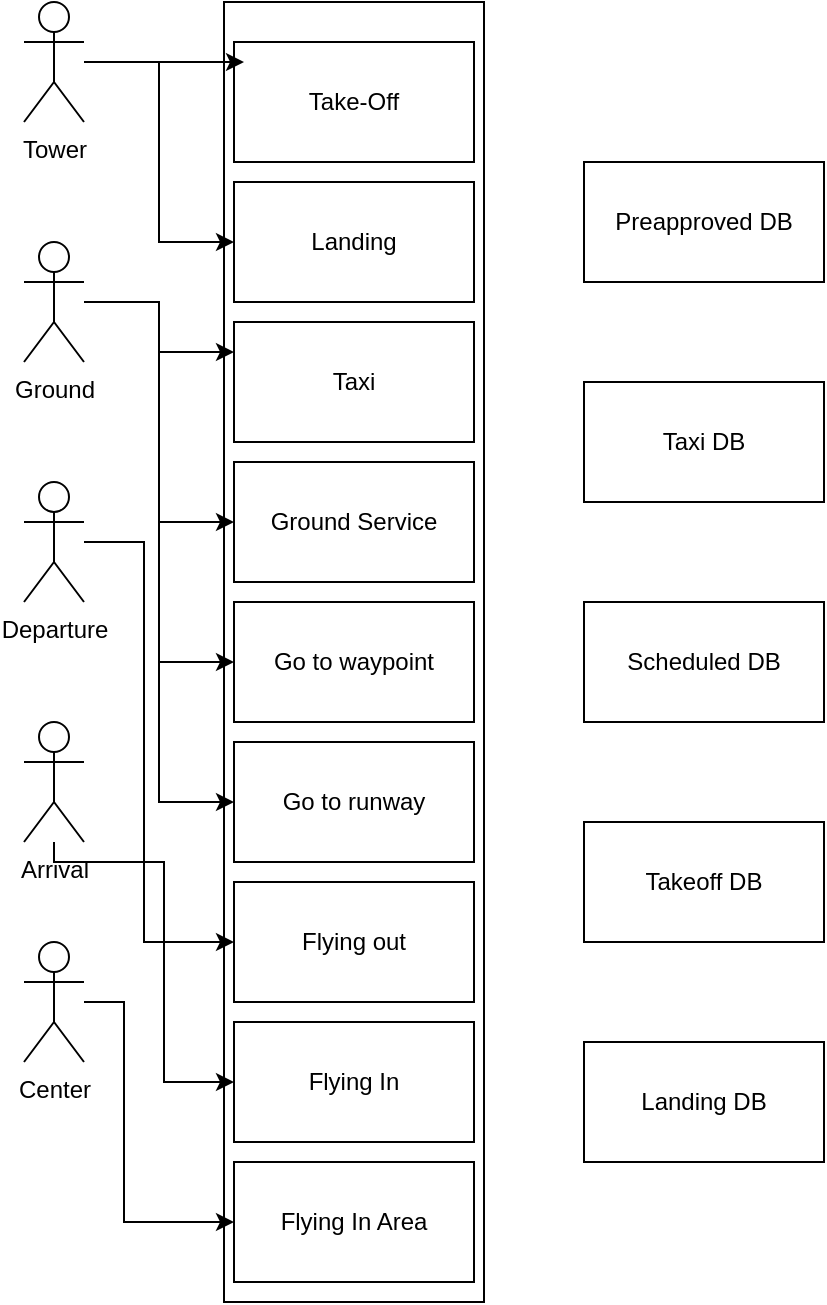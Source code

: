 <mxfile version="24.7.16">
  <diagram name="Page-1" id="fdjGdXvAsjczHKYtK1LA">
    <mxGraphModel dx="1128" dy="651" grid="1" gridSize="10" guides="1" tooltips="1" connect="1" arrows="1" fold="1" page="1" pageScale="1" pageWidth="850" pageHeight="1100" math="0" shadow="0">
      <root>
        <mxCell id="0" />
        <mxCell id="1" parent="0" />
        <mxCell id="RQVmKpM9DnEWpApq8nHl-6" value="" style="whiteSpace=wrap;html=1;movable=1;resizable=1;rotatable=1;deletable=1;editable=1;locked=0;connectable=1;" vertex="1" parent="1">
          <mxGeometry x="340" y="130" width="130" height="650" as="geometry" />
        </mxCell>
        <mxCell id="RQVmKpM9DnEWpApq8nHl-12" value="Take-Off" style="rounded=0;whiteSpace=wrap;html=1;movable=1;resizable=1;rotatable=1;deletable=1;editable=1;locked=0;connectable=1;" vertex="1" parent="1">
          <mxGeometry x="345" y="150" width="120" height="60" as="geometry" />
        </mxCell>
        <mxCell id="RQVmKpM9DnEWpApq8nHl-13" value="Landing" style="rounded=0;whiteSpace=wrap;html=1;movable=1;resizable=1;rotatable=1;deletable=1;editable=1;locked=0;connectable=1;" vertex="1" parent="1">
          <mxGeometry x="345" y="220" width="120" height="60" as="geometry" />
        </mxCell>
        <mxCell id="RQVmKpM9DnEWpApq8nHl-14" value="Taxi" style="rounded=0;whiteSpace=wrap;html=1;movable=1;resizable=1;rotatable=1;deletable=1;editable=1;locked=0;connectable=1;" vertex="1" parent="1">
          <mxGeometry x="345" y="290" width="120" height="60" as="geometry" />
        </mxCell>
        <mxCell id="RQVmKpM9DnEWpApq8nHl-15" value="Ground&amp;nbsp;&lt;span style=&quot;background-color: initial;&quot;&gt;Service&lt;/span&gt;" style="rounded=0;whiteSpace=wrap;html=1;movable=1;resizable=1;rotatable=1;deletable=1;editable=1;locked=0;connectable=1;" vertex="1" parent="1">
          <mxGeometry x="345" y="360" width="120" height="60" as="geometry" />
        </mxCell>
        <mxCell id="RQVmKpM9DnEWpApq8nHl-16" value="Go to waypoint" style="rounded=0;whiteSpace=wrap;html=1;movable=1;resizable=1;rotatable=1;deletable=1;editable=1;locked=0;connectable=1;" vertex="1" parent="1">
          <mxGeometry x="345" y="430" width="120" height="60" as="geometry" />
        </mxCell>
        <mxCell id="RQVmKpM9DnEWpApq8nHl-17" value="Go to runway" style="rounded=0;whiteSpace=wrap;html=1;movable=1;resizable=1;rotatable=1;deletable=1;editable=1;locked=0;connectable=1;" vertex="1" parent="1">
          <mxGeometry x="345" y="500" width="120" height="60" as="geometry" />
        </mxCell>
        <mxCell id="RQVmKpM9DnEWpApq8nHl-18" value="Flying&lt;span style=&quot;background-color: initial;&quot;&gt;&amp;nbsp;out&lt;/span&gt;" style="rounded=0;whiteSpace=wrap;html=1;movable=1;resizable=1;rotatable=1;deletable=1;editable=1;locked=0;connectable=1;" vertex="1" parent="1">
          <mxGeometry x="345" y="570" width="120" height="60" as="geometry" />
        </mxCell>
        <mxCell id="RQVmKpM9DnEWpApq8nHl-19" value="Flying In" style="rounded=0;whiteSpace=wrap;html=1;movable=1;resizable=1;rotatable=1;deletable=1;editable=1;locked=0;connectable=1;" vertex="1" parent="1">
          <mxGeometry x="345" y="640" width="120" height="60" as="geometry" />
        </mxCell>
        <mxCell id="RQVmKpM9DnEWpApq8nHl-20" value="Flying In Area" style="rounded=0;whiteSpace=wrap;html=1;movable=1;resizable=1;rotatable=1;deletable=1;editable=1;locked=0;connectable=1;" vertex="1" parent="1">
          <mxGeometry x="345" y="710" width="120" height="60" as="geometry" />
        </mxCell>
        <mxCell id="RQVmKpM9DnEWpApq8nHl-22" style="edgeStyle=orthogonalEdgeStyle;rounded=0;orthogonalLoop=1;jettySize=auto;html=1;" edge="1" parent="1" source="RQVmKpM9DnEWpApq8nHl-1">
          <mxGeometry relative="1" as="geometry">
            <mxPoint x="350" y="160" as="targetPoint" />
          </mxGeometry>
        </mxCell>
        <mxCell id="RQVmKpM9DnEWpApq8nHl-1" value="Tower&lt;div&gt;&lt;br&gt;&lt;/div&gt;" style="shape=umlActor;verticalLabelPosition=bottom;verticalAlign=top;html=1;outlineConnect=0;" vertex="1" parent="1">
          <mxGeometry x="240" y="130" width="30" height="60" as="geometry" />
        </mxCell>
        <mxCell id="RQVmKpM9DnEWpApq8nHl-24" style="edgeStyle=orthogonalEdgeStyle;rounded=0;orthogonalLoop=1;jettySize=auto;html=1;entryX=0;entryY=0.25;entryDx=0;entryDy=0;" edge="1" parent="1" source="RQVmKpM9DnEWpApq8nHl-2" target="RQVmKpM9DnEWpApq8nHl-14">
          <mxGeometry relative="1" as="geometry" />
        </mxCell>
        <mxCell id="RQVmKpM9DnEWpApq8nHl-29" style="edgeStyle=orthogonalEdgeStyle;rounded=0;orthogonalLoop=1;jettySize=auto;html=1;entryX=0;entryY=0.5;entryDx=0;entryDy=0;" edge="1" parent="1" source="RQVmKpM9DnEWpApq8nHl-2" target="RQVmKpM9DnEWpApq8nHl-15">
          <mxGeometry relative="1" as="geometry" />
        </mxCell>
        <mxCell id="RQVmKpM9DnEWpApq8nHl-30" style="edgeStyle=orthogonalEdgeStyle;rounded=0;orthogonalLoop=1;jettySize=auto;html=1;entryX=0;entryY=0.5;entryDx=0;entryDy=0;" edge="1" parent="1" source="RQVmKpM9DnEWpApq8nHl-2" target="RQVmKpM9DnEWpApq8nHl-16">
          <mxGeometry relative="1" as="geometry" />
        </mxCell>
        <mxCell id="RQVmKpM9DnEWpApq8nHl-31" style="edgeStyle=orthogonalEdgeStyle;rounded=0;orthogonalLoop=1;jettySize=auto;html=1;entryX=0;entryY=0.5;entryDx=0;entryDy=0;" edge="1" parent="1" source="RQVmKpM9DnEWpApq8nHl-2" target="RQVmKpM9DnEWpApq8nHl-17">
          <mxGeometry relative="1" as="geometry" />
        </mxCell>
        <mxCell id="RQVmKpM9DnEWpApq8nHl-2" value="Ground&lt;div&gt;&lt;br&gt;&lt;/div&gt;" style="shape=umlActor;verticalLabelPosition=bottom;verticalAlign=top;html=1;outlineConnect=0;" vertex="1" parent="1">
          <mxGeometry x="240" y="250" width="30" height="60" as="geometry" />
        </mxCell>
        <mxCell id="RQVmKpM9DnEWpApq8nHl-26" style="edgeStyle=orthogonalEdgeStyle;rounded=0;orthogonalLoop=1;jettySize=auto;html=1;entryX=0;entryY=0.5;entryDx=0;entryDy=0;" edge="1" parent="1" source="RQVmKpM9DnEWpApq8nHl-3" target="RQVmKpM9DnEWpApq8nHl-20">
          <mxGeometry relative="1" as="geometry">
            <Array as="points">
              <mxPoint x="290" y="630" />
              <mxPoint x="290" y="740" />
            </Array>
          </mxGeometry>
        </mxCell>
        <mxCell id="RQVmKpM9DnEWpApq8nHl-3" value="Center&lt;div&gt;&lt;br&gt;&lt;/div&gt;" style="shape=umlActor;verticalLabelPosition=bottom;verticalAlign=top;html=1;outlineConnect=0;" vertex="1" parent="1">
          <mxGeometry x="240" y="600" width="30" height="60" as="geometry" />
        </mxCell>
        <mxCell id="RQVmKpM9DnEWpApq8nHl-27" style="edgeStyle=orthogonalEdgeStyle;rounded=0;orthogonalLoop=1;jettySize=auto;html=1;entryX=0;entryY=0.5;entryDx=0;entryDy=0;" edge="1" parent="1" source="RQVmKpM9DnEWpApq8nHl-4" target="RQVmKpM9DnEWpApq8nHl-18">
          <mxGeometry relative="1" as="geometry">
            <Array as="points">
              <mxPoint x="300" y="400" />
              <mxPoint x="300" y="600" />
            </Array>
          </mxGeometry>
        </mxCell>
        <mxCell id="RQVmKpM9DnEWpApq8nHl-4" value="Departure&lt;div&gt;&lt;br&gt;&lt;/div&gt;" style="shape=umlActor;verticalLabelPosition=bottom;verticalAlign=top;html=1;outlineConnect=0;" vertex="1" parent="1">
          <mxGeometry x="240" y="370" width="30" height="60" as="geometry" />
        </mxCell>
        <mxCell id="RQVmKpM9DnEWpApq8nHl-28" style="edgeStyle=orthogonalEdgeStyle;rounded=0;orthogonalLoop=1;jettySize=auto;html=1;entryX=0;entryY=0.5;entryDx=0;entryDy=0;" edge="1" parent="1" source="RQVmKpM9DnEWpApq8nHl-5" target="RQVmKpM9DnEWpApq8nHl-19">
          <mxGeometry relative="1" as="geometry">
            <Array as="points">
              <mxPoint x="255" y="560" />
              <mxPoint x="310" y="560" />
              <mxPoint x="310" y="670" />
            </Array>
          </mxGeometry>
        </mxCell>
        <mxCell id="RQVmKpM9DnEWpApq8nHl-5" value="Arrival&lt;div&gt;&lt;br&gt;&lt;/div&gt;" style="shape=umlActor;verticalLabelPosition=bottom;verticalAlign=top;html=1;outlineConnect=0;" vertex="1" parent="1">
          <mxGeometry x="240" y="490" width="30" height="60" as="geometry" />
        </mxCell>
        <mxCell id="RQVmKpM9DnEWpApq8nHl-7" value="Preapproved DB" style="rounded=0;whiteSpace=wrap;html=1;" vertex="1" parent="1">
          <mxGeometry x="520" y="210" width="120" height="60" as="geometry" />
        </mxCell>
        <mxCell id="RQVmKpM9DnEWpApq8nHl-8" value="Taxi DB" style="rounded=0;whiteSpace=wrap;html=1;" vertex="1" parent="1">
          <mxGeometry x="520" y="320" width="120" height="60" as="geometry" />
        </mxCell>
        <mxCell id="RQVmKpM9DnEWpApq8nHl-9" value="Scheduled DB" style="rounded=0;whiteSpace=wrap;html=1;" vertex="1" parent="1">
          <mxGeometry x="520" y="430" width="120" height="60" as="geometry" />
        </mxCell>
        <mxCell id="RQVmKpM9DnEWpApq8nHl-10" value="Takeoff DB" style="rounded=0;whiteSpace=wrap;html=1;" vertex="1" parent="1">
          <mxGeometry x="520" y="540" width="120" height="60" as="geometry" />
        </mxCell>
        <mxCell id="RQVmKpM9DnEWpApq8nHl-11" value="Landing DB" style="rounded=0;whiteSpace=wrap;html=1;" vertex="1" parent="1">
          <mxGeometry x="520" y="650" width="120" height="60" as="geometry" />
        </mxCell>
        <mxCell id="RQVmKpM9DnEWpApq8nHl-23" style="edgeStyle=orthogonalEdgeStyle;rounded=0;orthogonalLoop=1;jettySize=auto;html=1;entryX=0;entryY=0.5;entryDx=0;entryDy=0;" edge="1" parent="1" source="RQVmKpM9DnEWpApq8nHl-1" target="RQVmKpM9DnEWpApq8nHl-13">
          <mxGeometry relative="1" as="geometry">
            <mxPoint x="360" y="170" as="targetPoint" />
            <mxPoint x="280" y="170" as="sourcePoint" />
            <Array as="points" />
          </mxGeometry>
        </mxCell>
      </root>
    </mxGraphModel>
  </diagram>
</mxfile>
